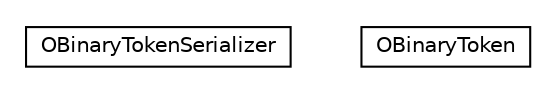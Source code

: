 #!/usr/local/bin/dot
#
# Class diagram 
# Generated by UMLGraph version R5_6-24-gf6e263 (http://www.umlgraph.org/)
#

digraph G {
	edge [fontname="Helvetica",fontsize=10,labelfontname="Helvetica",labelfontsize=10];
	node [fontname="Helvetica",fontsize=10,shape=plaintext];
	nodesep=0.25;
	ranksep=0.5;
	// com.orientechnologies.orient.core.metadata.security.binary.OBinaryTokenSerializer
	c127594 [label=<<table title="com.orientechnologies.orient.core.metadata.security.binary.OBinaryTokenSerializer" border="0" cellborder="1" cellspacing="0" cellpadding="2" port="p" href="./OBinaryTokenSerializer.html">
		<tr><td><table border="0" cellspacing="0" cellpadding="1">
<tr><td align="center" balign="center"> OBinaryTokenSerializer </td></tr>
		</table></td></tr>
		</table>>, URL="./OBinaryTokenSerializer.html", fontname="Helvetica", fontcolor="black", fontsize=10.0];
	// com.orientechnologies.orient.core.metadata.security.binary.OBinaryToken
	c127595 [label=<<table title="com.orientechnologies.orient.core.metadata.security.binary.OBinaryToken" border="0" cellborder="1" cellspacing="0" cellpadding="2" port="p" href="./OBinaryToken.html">
		<tr><td><table border="0" cellspacing="0" cellpadding="1">
<tr><td align="center" balign="center"> OBinaryToken </td></tr>
		</table></td></tr>
		</table>>, URL="./OBinaryToken.html", fontname="Helvetica", fontcolor="black", fontsize=10.0];
}

